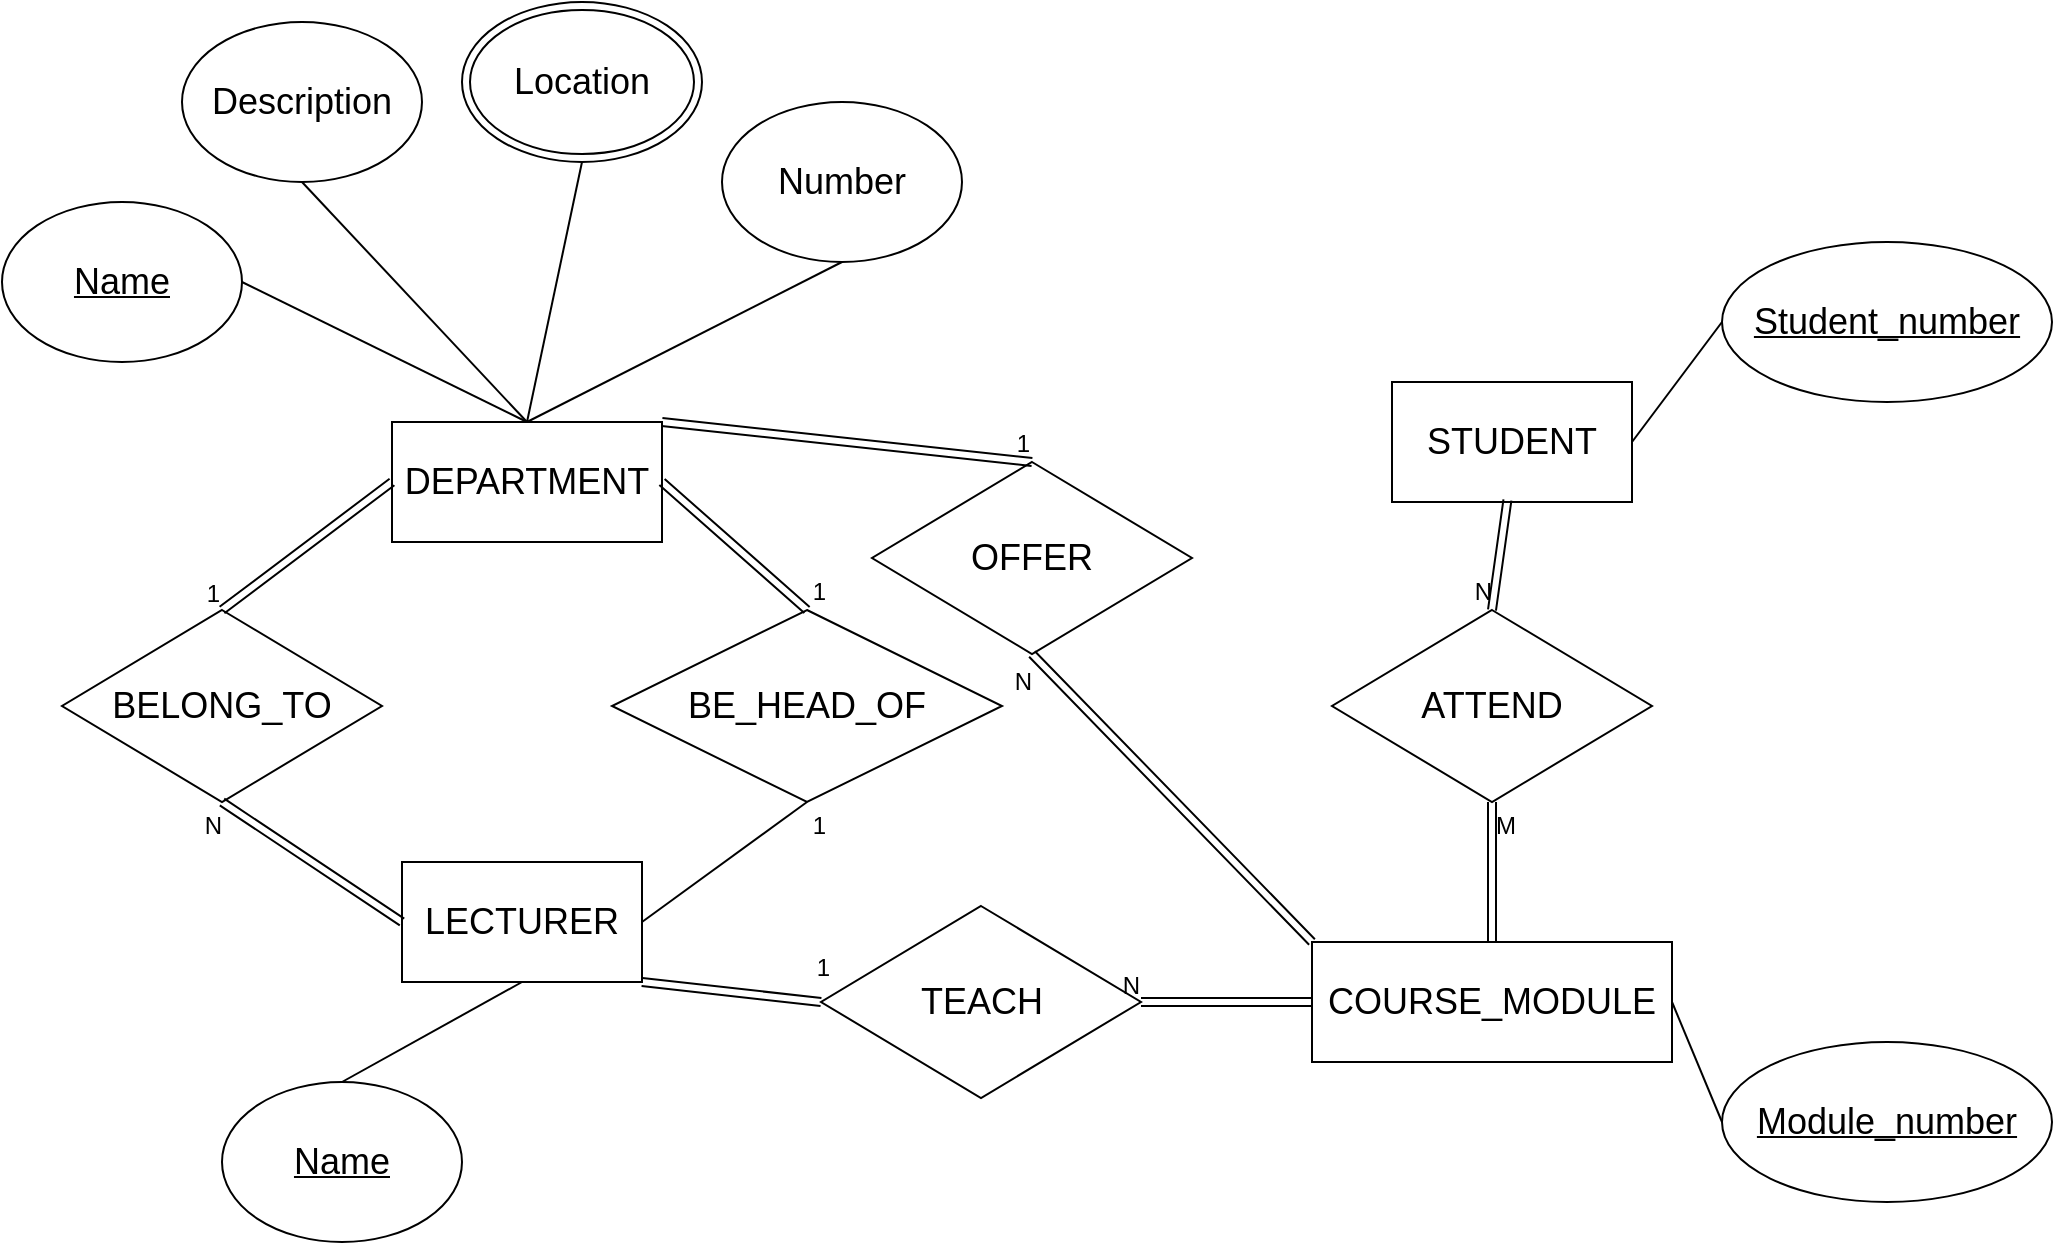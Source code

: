 <mxfile version="15.0.2" type="github">
  <diagram id="R2lEEEUBdFMjLlhIrx00" name="Page-1">
    <mxGraphModel dx="2031" dy="1189" grid="1" gridSize="10" guides="1" tooltips="1" connect="1" arrows="1" fold="1" page="1" pageScale="1" pageWidth="1169" pageHeight="827" background="none" math="0" shadow="0" extFonts="Permanent Marker^https://fonts.googleapis.com/css?family=Permanent+Marker">
      <root>
        <mxCell id="0" />
        <mxCell id="1" parent="0" />
        <mxCell id="FZU2S8sLRyFF7RPmJR6h-1" value="&lt;font style=&quot;font-size: 18px&quot;&gt;DEPARTMENT&lt;/font&gt;" style="rounded=0;whiteSpace=wrap;html=1;" vertex="1" parent="1">
          <mxGeometry x="290" y="290" width="135" height="60" as="geometry" />
        </mxCell>
        <mxCell id="FZU2S8sLRyFF7RPmJR6h-2" value="&lt;font style=&quot;font-size: 18px&quot;&gt;&lt;u&gt;Name&lt;/u&gt;&lt;/font&gt;" style="ellipse;whiteSpace=wrap;html=1;" vertex="1" parent="1">
          <mxGeometry x="95" y="180" width="120" height="80" as="geometry" />
        </mxCell>
        <mxCell id="FZU2S8sLRyFF7RPmJR6h-5" value="" style="endArrow=none;html=1;entryX=0.5;entryY=0;entryDx=0;entryDy=0;exitX=1;exitY=0.5;exitDx=0;exitDy=0;" edge="1" parent="1" source="FZU2S8sLRyFF7RPmJR6h-2" target="FZU2S8sLRyFF7RPmJR6h-1">
          <mxGeometry width="50" height="50" relative="1" as="geometry">
            <mxPoint x="175" y="340" as="sourcePoint" />
            <mxPoint x="225" y="290" as="targetPoint" />
          </mxGeometry>
        </mxCell>
        <mxCell id="FZU2S8sLRyFF7RPmJR6h-6" value="&lt;font style=&quot;font-size: 18px&quot;&gt;Description&lt;/font&gt;" style="ellipse;whiteSpace=wrap;html=1;" vertex="1" parent="1">
          <mxGeometry x="185" y="90" width="120" height="80" as="geometry" />
        </mxCell>
        <mxCell id="FZU2S8sLRyFF7RPmJR6h-7" value="" style="endArrow=none;html=1;entryX=0.5;entryY=0;entryDx=0;entryDy=0;exitX=0.5;exitY=1;exitDx=0;exitDy=0;" edge="1" parent="1" source="FZU2S8sLRyFF7RPmJR6h-6" target="FZU2S8sLRyFF7RPmJR6h-1">
          <mxGeometry width="50" height="50" relative="1" as="geometry">
            <mxPoint x="175" y="340" as="sourcePoint" />
            <mxPoint x="225" y="290" as="targetPoint" />
          </mxGeometry>
        </mxCell>
        <mxCell id="FZU2S8sLRyFF7RPmJR6h-11" value="&lt;font style=&quot;font-size: 18px&quot;&gt;Location&lt;/font&gt;" style="ellipse;shape=doubleEllipse;whiteSpace=wrap;html=1;" vertex="1" parent="1">
          <mxGeometry x="325" y="80" width="120" height="80" as="geometry" />
        </mxCell>
        <mxCell id="FZU2S8sLRyFF7RPmJR6h-12" value="" style="endArrow=none;html=1;exitX=0.5;exitY=0;exitDx=0;exitDy=0;entryX=0.5;entryY=1;entryDx=0;entryDy=0;" edge="1" parent="1" source="FZU2S8sLRyFF7RPmJR6h-1" target="FZU2S8sLRyFF7RPmJR6h-11">
          <mxGeometry width="50" height="50" relative="1" as="geometry">
            <mxPoint x="255" y="260" as="sourcePoint" />
            <mxPoint x="305" y="210" as="targetPoint" />
          </mxGeometry>
        </mxCell>
        <mxCell id="FZU2S8sLRyFF7RPmJR6h-13" value="&lt;font style=&quot;font-size: 18px&quot;&gt;Number&lt;/font&gt;" style="ellipse;whiteSpace=wrap;html=1;" vertex="1" parent="1">
          <mxGeometry x="455" y="130" width="120" height="80" as="geometry" />
        </mxCell>
        <mxCell id="FZU2S8sLRyFF7RPmJR6h-14" value="" style="endArrow=none;html=1;exitX=0.5;exitY=0;exitDx=0;exitDy=0;entryX=0.5;entryY=1;entryDx=0;entryDy=0;" edge="1" parent="1" source="FZU2S8sLRyFF7RPmJR6h-1" target="FZU2S8sLRyFF7RPmJR6h-13">
          <mxGeometry width="50" height="50" relative="1" as="geometry">
            <mxPoint x="515" y="410" as="sourcePoint" />
            <mxPoint x="565" y="360" as="targetPoint" />
          </mxGeometry>
        </mxCell>
        <mxCell id="FZU2S8sLRyFF7RPmJR6h-15" value="&lt;font style=&quot;font-size: 18px&quot;&gt;LECTURER&lt;/font&gt;" style="rounded=0;whiteSpace=wrap;html=1;" vertex="1" parent="1">
          <mxGeometry x="295" y="510" width="120" height="60" as="geometry" />
        </mxCell>
        <mxCell id="FZU2S8sLRyFF7RPmJR6h-16" value="&lt;font style=&quot;font-size: 18px&quot;&gt;&lt;u&gt;Name&lt;/u&gt;&lt;/font&gt;" style="ellipse;whiteSpace=wrap;html=1;" vertex="1" parent="1">
          <mxGeometry x="205" y="620" width="120" height="80" as="geometry" />
        </mxCell>
        <mxCell id="FZU2S8sLRyFF7RPmJR6h-17" value="" style="endArrow=none;html=1;exitX=0.5;exitY=1;exitDx=0;exitDy=0;entryX=0.5;entryY=0;entryDx=0;entryDy=0;" edge="1" parent="1" source="FZU2S8sLRyFF7RPmJR6h-15" target="FZU2S8sLRyFF7RPmJR6h-16">
          <mxGeometry width="50" height="50" relative="1" as="geometry">
            <mxPoint x="395" y="550" as="sourcePoint" />
            <mxPoint x="445" y="500" as="targetPoint" />
          </mxGeometry>
        </mxCell>
        <mxCell id="FZU2S8sLRyFF7RPmJR6h-18" value="&lt;font style=&quot;font-size: 18px&quot;&gt;STUDENT&lt;/font&gt;" style="rounded=0;whiteSpace=wrap;html=1;" vertex="1" parent="1">
          <mxGeometry x="790" y="270" width="120" height="60" as="geometry" />
        </mxCell>
        <mxCell id="FZU2S8sLRyFF7RPmJR6h-19" value="&lt;span style=&quot;font-size: 18px&quot;&gt;&lt;u&gt;Student_number&lt;/u&gt;&lt;/span&gt;" style="ellipse;whiteSpace=wrap;html=1;" vertex="1" parent="1">
          <mxGeometry x="955" y="200" width="165" height="80" as="geometry" />
        </mxCell>
        <mxCell id="FZU2S8sLRyFF7RPmJR6h-20" value="" style="endArrow=none;html=1;entryX=1;entryY=0.5;entryDx=0;entryDy=0;exitX=0;exitY=0.5;exitDx=0;exitDy=0;" edge="1" parent="1" source="FZU2S8sLRyFF7RPmJR6h-19" target="FZU2S8sLRyFF7RPmJR6h-18">
          <mxGeometry width="50" height="50" relative="1" as="geometry">
            <mxPoint x="555" y="420" as="sourcePoint" />
            <mxPoint x="605" y="370" as="targetPoint" />
          </mxGeometry>
        </mxCell>
        <mxCell id="FZU2S8sLRyFF7RPmJR6h-21" value="&lt;font style=&quot;font-size: 18px&quot;&gt;BELONG_TO&lt;/font&gt;" style="rhombus;whiteSpace=wrap;html=1;" vertex="1" parent="1">
          <mxGeometry x="125" y="384" width="160" height="96" as="geometry" />
        </mxCell>
        <mxCell id="FZU2S8sLRyFF7RPmJR6h-22" value="" style="shape=link;html=1;rounded=0;exitX=0;exitY=0.5;exitDx=0;exitDy=0;entryX=0.5;entryY=1;entryDx=0;entryDy=0;" edge="1" parent="1" source="FZU2S8sLRyFF7RPmJR6h-15" target="FZU2S8sLRyFF7RPmJR6h-21">
          <mxGeometry relative="1" as="geometry">
            <mxPoint x="295" y="470" as="sourcePoint" />
            <mxPoint x="455" y="470" as="targetPoint" />
          </mxGeometry>
        </mxCell>
        <mxCell id="FZU2S8sLRyFF7RPmJR6h-23" value="N" style="resizable=0;html=1;align=right;verticalAlign=bottom;" connectable="0" vertex="1" parent="FZU2S8sLRyFF7RPmJR6h-22">
          <mxGeometry x="1" relative="1" as="geometry">
            <mxPoint y="20" as="offset" />
          </mxGeometry>
        </mxCell>
        <mxCell id="FZU2S8sLRyFF7RPmJR6h-24" value="" style="shape=link;html=1;rounded=0;exitX=0;exitY=0.5;exitDx=0;exitDy=0;entryX=0.5;entryY=0;entryDx=0;entryDy=0;" edge="1" parent="1" source="FZU2S8sLRyFF7RPmJR6h-1" target="FZU2S8sLRyFF7RPmJR6h-21">
          <mxGeometry relative="1" as="geometry">
            <mxPoint x="245" y="390" as="sourcePoint" />
            <mxPoint x="405" y="390" as="targetPoint" />
          </mxGeometry>
        </mxCell>
        <mxCell id="FZU2S8sLRyFF7RPmJR6h-25" value="1" style="resizable=0;html=1;align=right;verticalAlign=bottom;" connectable="0" vertex="1" parent="FZU2S8sLRyFF7RPmJR6h-24">
          <mxGeometry x="1" relative="1" as="geometry" />
        </mxCell>
        <mxCell id="FZU2S8sLRyFF7RPmJR6h-26" value="&lt;font style=&quot;font-size: 18px&quot;&gt;BE_HEAD_OF&lt;/font&gt;" style="rhombus;whiteSpace=wrap;html=1;" vertex="1" parent="1">
          <mxGeometry x="400" y="384" width="195" height="96" as="geometry" />
        </mxCell>
        <mxCell id="FZU2S8sLRyFF7RPmJR6h-27" value="" style="shape=link;html=1;rounded=0;exitX=1;exitY=0.5;exitDx=0;exitDy=0;entryX=0.5;entryY=0;entryDx=0;entryDy=0;" edge="1" parent="1" source="FZU2S8sLRyFF7RPmJR6h-1" target="FZU2S8sLRyFF7RPmJR6h-26">
          <mxGeometry relative="1" as="geometry">
            <mxPoint x="557.5" y="480" as="sourcePoint" />
            <mxPoint x="472.5" y="544" as="targetPoint" />
          </mxGeometry>
        </mxCell>
        <mxCell id="FZU2S8sLRyFF7RPmJR6h-28" value="1" style="resizable=0;html=1;align=right;verticalAlign=bottom;" connectable="0" vertex="1" parent="FZU2S8sLRyFF7RPmJR6h-27">
          <mxGeometry x="1" relative="1" as="geometry">
            <mxPoint x="10" as="offset" />
          </mxGeometry>
        </mxCell>
        <mxCell id="FZU2S8sLRyFF7RPmJR6h-29" value="" style="endArrow=none;html=1;rounded=0;exitX=1;exitY=0.5;exitDx=0;exitDy=0;entryX=0.5;entryY=1;entryDx=0;entryDy=0;" edge="1" parent="1" source="FZU2S8sLRyFF7RPmJR6h-15" target="FZU2S8sLRyFF7RPmJR6h-26">
          <mxGeometry relative="1" as="geometry">
            <mxPoint x="355" y="470" as="sourcePoint" />
            <mxPoint x="515" y="470" as="targetPoint" />
          </mxGeometry>
        </mxCell>
        <mxCell id="FZU2S8sLRyFF7RPmJR6h-30" value="1" style="resizable=0;html=1;align=right;verticalAlign=bottom;" connectable="0" vertex="1" parent="FZU2S8sLRyFF7RPmJR6h-29">
          <mxGeometry x="1" relative="1" as="geometry">
            <mxPoint x="10" y="20" as="offset" />
          </mxGeometry>
        </mxCell>
        <mxCell id="FZU2S8sLRyFF7RPmJR6h-31" value="&lt;font style=&quot;font-size: 18px&quot;&gt;COURSE_MODULE&lt;/font&gt;" style="rounded=0;whiteSpace=wrap;html=1;" vertex="1" parent="1">
          <mxGeometry x="750" y="550" width="180" height="60" as="geometry" />
        </mxCell>
        <mxCell id="FZU2S8sLRyFF7RPmJR6h-32" value="&lt;font style=&quot;font-size: 18px&quot;&gt;TEACH&lt;/font&gt;" style="rhombus;whiteSpace=wrap;html=1;" vertex="1" parent="1">
          <mxGeometry x="504.5" y="532" width="160" height="96" as="geometry" />
        </mxCell>
        <mxCell id="FZU2S8sLRyFF7RPmJR6h-35" value="" style="shape=link;html=1;rounded=0;exitX=1;exitY=1;exitDx=0;exitDy=0;entryX=0;entryY=0.5;entryDx=0;entryDy=0;" edge="1" parent="1" source="FZU2S8sLRyFF7RPmJR6h-15" target="FZU2S8sLRyFF7RPmJR6h-32">
          <mxGeometry relative="1" as="geometry">
            <mxPoint x="505" y="570" as="sourcePoint" />
            <mxPoint x="665" y="570" as="targetPoint" />
          </mxGeometry>
        </mxCell>
        <mxCell id="FZU2S8sLRyFF7RPmJR6h-36" value="1" style="resizable=0;html=1;align=right;verticalAlign=bottom;" connectable="0" vertex="1" parent="FZU2S8sLRyFF7RPmJR6h-35">
          <mxGeometry x="1" relative="1" as="geometry">
            <mxPoint x="5" y="-8" as="offset" />
          </mxGeometry>
        </mxCell>
        <mxCell id="FZU2S8sLRyFF7RPmJR6h-39" value="&lt;font style=&quot;font-size: 18px&quot;&gt;&lt;u&gt;Module_number&lt;/u&gt;&lt;/font&gt;" style="ellipse;whiteSpace=wrap;html=1;" vertex="1" parent="1">
          <mxGeometry x="955" y="600" width="165" height="80" as="geometry" />
        </mxCell>
        <mxCell id="FZU2S8sLRyFF7RPmJR6h-40" value="" style="endArrow=none;html=1;entryX=1;entryY=0.5;entryDx=0;entryDy=0;exitX=0;exitY=0.5;exitDx=0;exitDy=0;" edge="1" parent="1" source="FZU2S8sLRyFF7RPmJR6h-39" target="FZU2S8sLRyFF7RPmJR6h-31">
          <mxGeometry width="50" height="50" relative="1" as="geometry">
            <mxPoint x="915" y="360" as="sourcePoint" />
            <mxPoint x="835" y="290" as="targetPoint" />
          </mxGeometry>
        </mxCell>
        <mxCell id="FZU2S8sLRyFF7RPmJR6h-41" value="&lt;font style=&quot;font-size: 18px&quot;&gt;OFFER&lt;/font&gt;" style="rhombus;whiteSpace=wrap;html=1;" vertex="1" parent="1">
          <mxGeometry x="530" y="310" width="160" height="96" as="geometry" />
        </mxCell>
        <mxCell id="FZU2S8sLRyFF7RPmJR6h-44" value="" style="shape=link;html=1;rounded=0;exitX=1;exitY=0;exitDx=0;exitDy=0;entryX=0.5;entryY=0;entryDx=0;entryDy=0;" edge="1" parent="1" source="FZU2S8sLRyFF7RPmJR6h-1" target="FZU2S8sLRyFF7RPmJR6h-41">
          <mxGeometry relative="1" as="geometry">
            <mxPoint x="450" y="430" as="sourcePoint" />
            <mxPoint x="610" y="430" as="targetPoint" />
          </mxGeometry>
        </mxCell>
        <mxCell id="FZU2S8sLRyFF7RPmJR6h-45" value="1" style="resizable=0;html=1;align=right;verticalAlign=bottom;" connectable="0" vertex="1" parent="FZU2S8sLRyFF7RPmJR6h-44">
          <mxGeometry x="1" relative="1" as="geometry" />
        </mxCell>
        <mxCell id="FZU2S8sLRyFF7RPmJR6h-46" value="" style="shape=link;html=1;rounded=0;exitX=0.5;exitY=1;exitDx=0;exitDy=0;entryX=0;entryY=0;entryDx=0;entryDy=0;" edge="1" parent="1" source="FZU2S8sLRyFF7RPmJR6h-41" target="FZU2S8sLRyFF7RPmJR6h-31">
          <mxGeometry relative="1" as="geometry">
            <mxPoint x="500" y="490" as="sourcePoint" />
            <mxPoint x="660" y="490" as="targetPoint" />
          </mxGeometry>
        </mxCell>
        <mxCell id="FZU2S8sLRyFF7RPmJR6h-47" value="N" style="resizable=0;html=1;align=right;verticalAlign=bottom;" connectable="0" vertex="1" parent="FZU2S8sLRyFF7RPmJR6h-46">
          <mxGeometry x="1" relative="1" as="geometry">
            <mxPoint x="-140" y="-122" as="offset" />
          </mxGeometry>
        </mxCell>
        <mxCell id="FZU2S8sLRyFF7RPmJR6h-48" value="&lt;font style=&quot;font-size: 18px&quot;&gt;ATTEND&lt;/font&gt;" style="rhombus;whiteSpace=wrap;html=1;" vertex="1" parent="1">
          <mxGeometry x="760" y="384" width="160" height="96" as="geometry" />
        </mxCell>
        <mxCell id="FZU2S8sLRyFF7RPmJR6h-64" value="" style="shape=link;html=1;rounded=0;exitX=0;exitY=0.5;exitDx=0;exitDy=0;entryX=1;entryY=0.5;entryDx=0;entryDy=0;" edge="1" parent="1" source="FZU2S8sLRyFF7RPmJR6h-31" target="FZU2S8sLRyFF7RPmJR6h-32">
          <mxGeometry relative="1" as="geometry">
            <mxPoint x="580" y="510" as="sourcePoint" />
            <mxPoint x="740" y="510" as="targetPoint" />
          </mxGeometry>
        </mxCell>
        <mxCell id="FZU2S8sLRyFF7RPmJR6h-65" value="N" style="resizable=0;html=1;align=right;verticalAlign=bottom;" connectable="0" vertex="1" parent="FZU2S8sLRyFF7RPmJR6h-64">
          <mxGeometry x="1" relative="1" as="geometry" />
        </mxCell>
        <mxCell id="FZU2S8sLRyFF7RPmJR6h-66" value="" style="shape=link;html=1;rounded=0;exitX=0.481;exitY=0.983;exitDx=0;exitDy=0;exitPerimeter=0;entryX=0.5;entryY=0;entryDx=0;entryDy=0;" edge="1" parent="1" source="FZU2S8sLRyFF7RPmJR6h-18" target="FZU2S8sLRyFF7RPmJR6h-48">
          <mxGeometry relative="1" as="geometry">
            <mxPoint x="720" y="430" as="sourcePoint" />
            <mxPoint x="880" y="430" as="targetPoint" />
          </mxGeometry>
        </mxCell>
        <mxCell id="FZU2S8sLRyFF7RPmJR6h-67" value="N" style="resizable=0;html=1;align=right;verticalAlign=bottom;" connectable="0" vertex="1" parent="FZU2S8sLRyFF7RPmJR6h-66">
          <mxGeometry x="1" relative="1" as="geometry" />
        </mxCell>
        <mxCell id="FZU2S8sLRyFF7RPmJR6h-68" value="" style="shape=link;html=1;rounded=0;entryX=0.5;entryY=0;entryDx=0;entryDy=0;exitX=0.5;exitY=1;exitDx=0;exitDy=0;" edge="1" parent="1" source="FZU2S8sLRyFF7RPmJR6h-48" target="FZU2S8sLRyFF7RPmJR6h-31">
          <mxGeometry relative="1" as="geometry">
            <mxPoint x="720" y="430" as="sourcePoint" />
            <mxPoint x="880" y="430" as="targetPoint" />
          </mxGeometry>
        </mxCell>
        <mxCell id="FZU2S8sLRyFF7RPmJR6h-69" value="M" style="resizable=0;html=1;align=left;verticalAlign=bottom;" connectable="0" vertex="1" parent="FZU2S8sLRyFF7RPmJR6h-68">
          <mxGeometry x="-1" relative="1" as="geometry">
            <mxPoint y="20" as="offset" />
          </mxGeometry>
        </mxCell>
      </root>
    </mxGraphModel>
  </diagram>
</mxfile>
